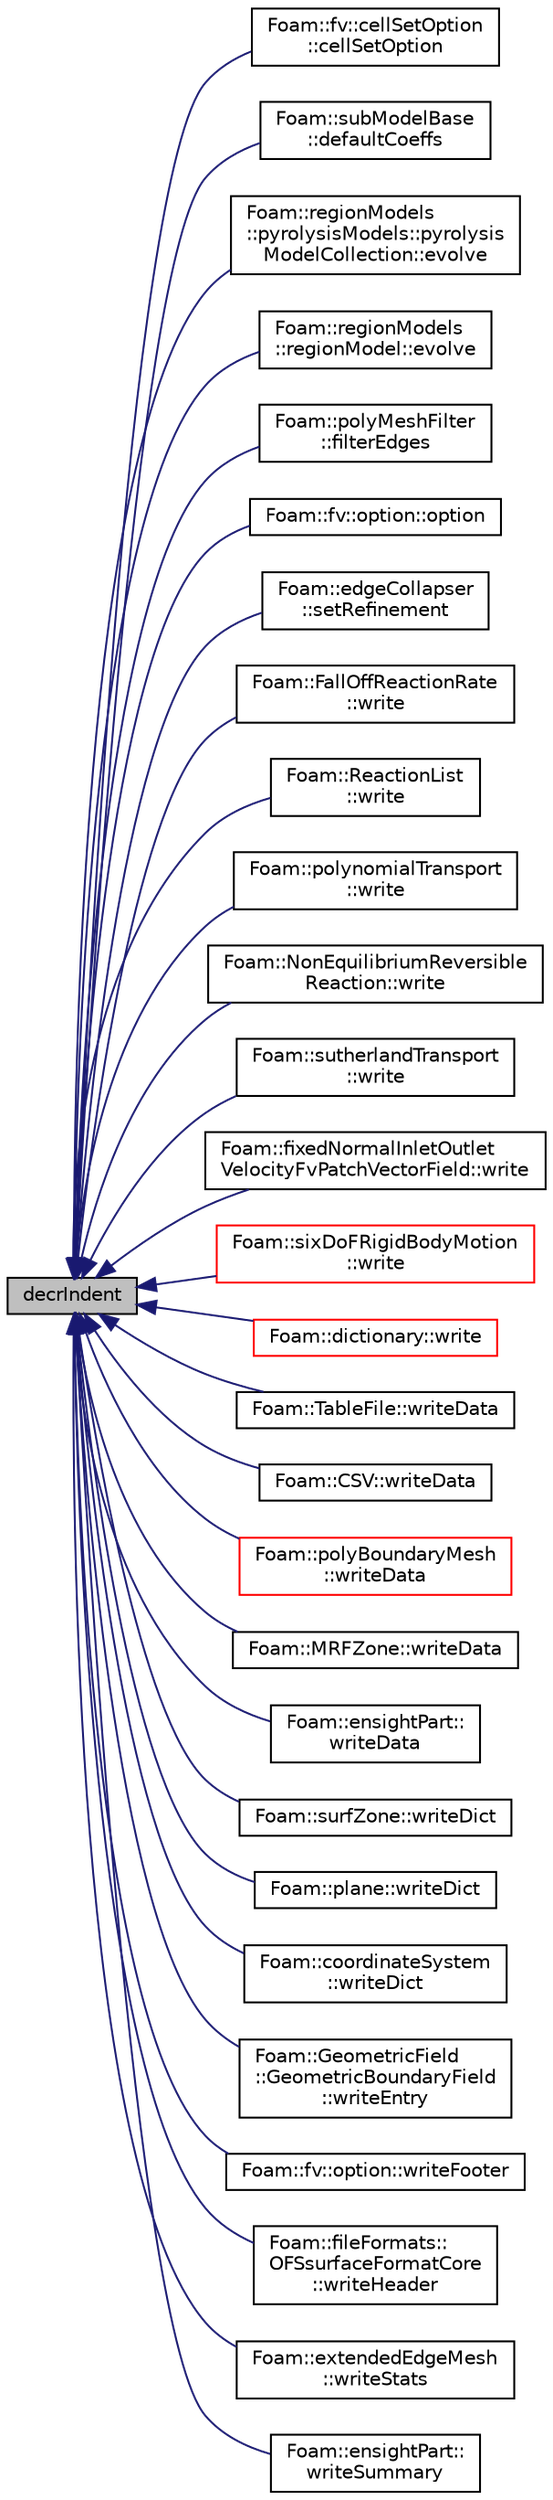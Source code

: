 digraph "decrIndent"
{
  bgcolor="transparent";
  edge [fontname="Helvetica",fontsize="10",labelfontname="Helvetica",labelfontsize="10"];
  node [fontname="Helvetica",fontsize="10",shape=record];
  rankdir="LR";
  Node1 [label="decrIndent",height=0.2,width=0.4,color="black", fillcolor="grey75", style="filled", fontcolor="black"];
  Node1 -> Node2 [dir="back",color="midnightblue",fontsize="10",style="solid",fontname="Helvetica"];
  Node2 [label="Foam::fv::cellSetOption\l::cellSetOption",height=0.2,width=0.4,color="black",URL="$a00228.html#a7d925e380a1fb1d2a09592f3112a6a25",tooltip="Construct from components. "];
  Node1 -> Node3 [dir="back",color="midnightblue",fontsize="10",style="solid",fontname="Helvetica"];
  Node3 [label="Foam::subModelBase\l::defaultCoeffs",height=0.2,width=0.4,color="black",URL="$a02464.html#ab1f21c542b0067822ab7ce2353dd099e",tooltip="Returns true if defaultCoeffs is true and outputs on printMsg. "];
  Node1 -> Node4 [dir="back",color="midnightblue",fontsize="10",style="solid",fontname="Helvetica"];
  Node4 [label="Foam::regionModels\l::pyrolysisModels::pyrolysis\lModelCollection::evolve",height=0.2,width=0.4,color="black",URL="$a02044.html#a9e3bb886209d951167cd385c1ffe0b00",tooltip="Evolve regions. "];
  Node1 -> Node5 [dir="back",color="midnightblue",fontsize="10",style="solid",fontname="Helvetica"];
  Node5 [label="Foam::regionModels\l::regionModel::evolve",height=0.2,width=0.4,color="black",URL="$a02131.html#a9e3bb886209d951167cd385c1ffe0b00",tooltip="Main driver routing to evolve the region - calls other evolves. "];
  Node1 -> Node6 [dir="back",color="midnightblue",fontsize="10",style="solid",fontname="Helvetica"];
  Node6 [label="Foam::polyMeshFilter\l::filterEdges",height=0.2,width=0.4,color="black",URL="$a01918.html#ad478c9d800707f297552317d2f03cbce",tooltip="Filter edges only. "];
  Node1 -> Node7 [dir="back",color="midnightblue",fontsize="10",style="solid",fontname="Helvetica"];
  Node7 [label="Foam::fv::option::option",height=0.2,width=0.4,color="black",URL="$a01714.html#a5b3ffd51107a0d58e9bdc18d50011c17",tooltip="Construct from components. "];
  Node1 -> Node8 [dir="back",color="midnightblue",fontsize="10",style="solid",fontname="Helvetica"];
  Node8 [label="Foam::edgeCollapser\l::setRefinement",height=0.2,width=0.4,color="black",URL="$a00613.html#a9b80e891413d76aa1324fdd6c9e58c64",tooltip="Play commands into polyTopoChange to create mesh. "];
  Node1 -> Node9 [dir="back",color="midnightblue",fontsize="10",style="solid",fontname="Helvetica"];
  Node9 [label="Foam::FallOffReactionRate\l::write",height=0.2,width=0.4,color="black",URL="$a00746.html#a4bc86b48333705e13add9de0db8eebd3",tooltip="Write to stream. "];
  Node1 -> Node10 [dir="back",color="midnightblue",fontsize="10",style="solid",fontname="Helvetica"];
  Node10 [label="Foam::ReactionList\l::write",height=0.2,width=0.4,color="black",URL="$a02095.html#a4bc86b48333705e13add9de0db8eebd3",tooltip="Write. "];
  Node1 -> Node11 [dir="back",color="midnightblue",fontsize="10",style="solid",fontname="Helvetica"];
  Node11 [label="Foam::polynomialTransport\l::write",height=0.2,width=0.4,color="black",URL="$a01932.html#a4bc86b48333705e13add9de0db8eebd3",tooltip="Write to Ostream. "];
  Node1 -> Node12 [dir="back",color="midnightblue",fontsize="10",style="solid",fontname="Helvetica"];
  Node12 [label="Foam::NonEquilibriumReversible\lReaction::write",height=0.2,width=0.4,color="black",URL="$a01616.html#a0941061ad5a26be83b4107d05750ace6",tooltip="Write. "];
  Node1 -> Node13 [dir="back",color="midnightblue",fontsize="10",style="solid",fontname="Helvetica"];
  Node13 [label="Foam::sutherlandTransport\l::write",height=0.2,width=0.4,color="black",URL="$a02509.html#a4bc86b48333705e13add9de0db8eebd3",tooltip="Write to Ostream. "];
  Node1 -> Node14 [dir="back",color="midnightblue",fontsize="10",style="solid",fontname="Helvetica"];
  Node14 [label="Foam::fixedNormalInletOutlet\lVelocityFvPatchVectorField::write",height=0.2,width=0.4,color="black",URL="$a00827.html#a0941061ad5a26be83b4107d05750ace6",tooltip="Write. "];
  Node1 -> Node15 [dir="back",color="midnightblue",fontsize="10",style="solid",fontname="Helvetica"];
  Node15 [label="Foam::sixDoFRigidBodyMotion\l::write",height=0.2,width=0.4,color="red",URL="$a02325.html#a0941061ad5a26be83b4107d05750ace6",tooltip="Write. "];
  Node1 -> Node16 [dir="back",color="midnightblue",fontsize="10",style="solid",fontname="Helvetica"];
  Node16 [label="Foam::dictionary::write",height=0.2,width=0.4,color="red",URL="$a00524.html#a4a8c5a25ca68b97e8408d4016287b5e2",tooltip="Write dictionary, normally with sub-dictionary formatting. "];
  Node1 -> Node17 [dir="back",color="midnightblue",fontsize="10",style="solid",fontname="Helvetica"];
  Node17 [label="Foam::TableFile::writeData",height=0.2,width=0.4,color="black",URL="$a02548.html#a3f337a79b0eea9e1a8a6381894c6cdf9",tooltip="Write in dictionary format. "];
  Node1 -> Node18 [dir="back",color="midnightblue",fontsize="10",style="solid",fontname="Helvetica"];
  Node18 [label="Foam::CSV::writeData",height=0.2,width=0.4,color="black",URL="$a00438.html#a3f337a79b0eea9e1a8a6381894c6cdf9",tooltip="Write in dictionary format. "];
  Node1 -> Node19 [dir="back",color="midnightblue",fontsize="10",style="solid",fontname="Helvetica"];
  Node19 [label="Foam::polyBoundaryMesh\l::writeData",height=0.2,width=0.4,color="red",URL="$a01910.html#a2a3ea7b116b283507dc19bc8f4719c3d",tooltip="writeData member function required by regIOobject "];
  Node1 -> Node20 [dir="back",color="midnightblue",fontsize="10",style="solid",fontname="Helvetica"];
  Node20 [label="Foam::MRFZone::writeData",height=0.2,width=0.4,color="black",URL="$a01539.html#a3f337a79b0eea9e1a8a6381894c6cdf9",tooltip="Write. "];
  Node1 -> Node21 [dir="back",color="midnightblue",fontsize="10",style="solid",fontname="Helvetica"];
  Node21 [label="Foam::ensightPart::\lwriteData",height=0.2,width=0.4,color="black",URL="$a00647.html#a2a3ea7b116b283507dc19bc8f4719c3d",tooltip="Write reconstruction information for the object. "];
  Node1 -> Node22 [dir="back",color="midnightblue",fontsize="10",style="solid",fontname="Helvetica"];
  Node22 [label="Foam::surfZone::writeDict",height=0.2,width=0.4,color="black",URL="$a02506.html#af77027c10b89b764f28cf777c66c4be6",tooltip="Write dictionary. "];
  Node1 -> Node23 [dir="back",color="midnightblue",fontsize="10",style="solid",fontname="Helvetica"];
  Node23 [label="Foam::plane::writeDict",height=0.2,width=0.4,color="black",URL="$a01856.html#af77027c10b89b764f28cf777c66c4be6",tooltip="Write to dictionary. "];
  Node1 -> Node24 [dir="back",color="midnightblue",fontsize="10",style="solid",fontname="Helvetica"];
  Node24 [label="Foam::coordinateSystem\l::writeDict",height=0.2,width=0.4,color="black",URL="$a00405.html#ad4c69bb96d3dcadbe5230c03be4f48e4",tooltip="Write dictionary. "];
  Node1 -> Node25 [dir="back",color="midnightblue",fontsize="10",style="solid",fontname="Helvetica"];
  Node25 [label="Foam::GeometricField\l::GeometricBoundaryField\l::writeEntry",height=0.2,width=0.4,color="black",URL="$a00920.html#a37ca48bb95f2d19dd4468d303314fe3c",tooltip="Write boundary field as dictionary entry. "];
  Node1 -> Node26 [dir="back",color="midnightblue",fontsize="10",style="solid",fontname="Helvetica"];
  Node26 [label="Foam::fv::option::writeFooter",height=0.2,width=0.4,color="black",URL="$a01714.html#a8163fd2f8da77310b85dd846b6f5e3a1",tooltip="Write the source footer information. "];
  Node1 -> Node27 [dir="back",color="midnightblue",fontsize="10",style="solid",fontname="Helvetica"];
  Node27 [label="Foam::fileFormats::\lOFSsurfaceFormatCore\l::writeHeader",height=0.2,width=0.4,color="black",URL="$a01701.html#a760516c113bf165b41313f58e9d6689d",tooltip="Write header information and surfZoneList. "];
  Node1 -> Node28 [dir="back",color="midnightblue",fontsize="10",style="solid",fontname="Helvetica"];
  Node28 [label="Foam::extendedEdgeMesh\l::writeStats",height=0.2,width=0.4,color="black",URL="$a00700.html#a3852b36537f6220c4fc7f55769fc0f13",tooltip="Dump some information. "];
  Node1 -> Node29 [dir="back",color="midnightblue",fontsize="10",style="solid",fontname="Helvetica"];
  Node29 [label="Foam::ensightPart::\lwriteSummary",height=0.2,width=0.4,color="black",URL="$a00647.html#a46abc8b058281199fba0b3b21ec9a6f7",tooltip="Write summary information about the object. "];
}
